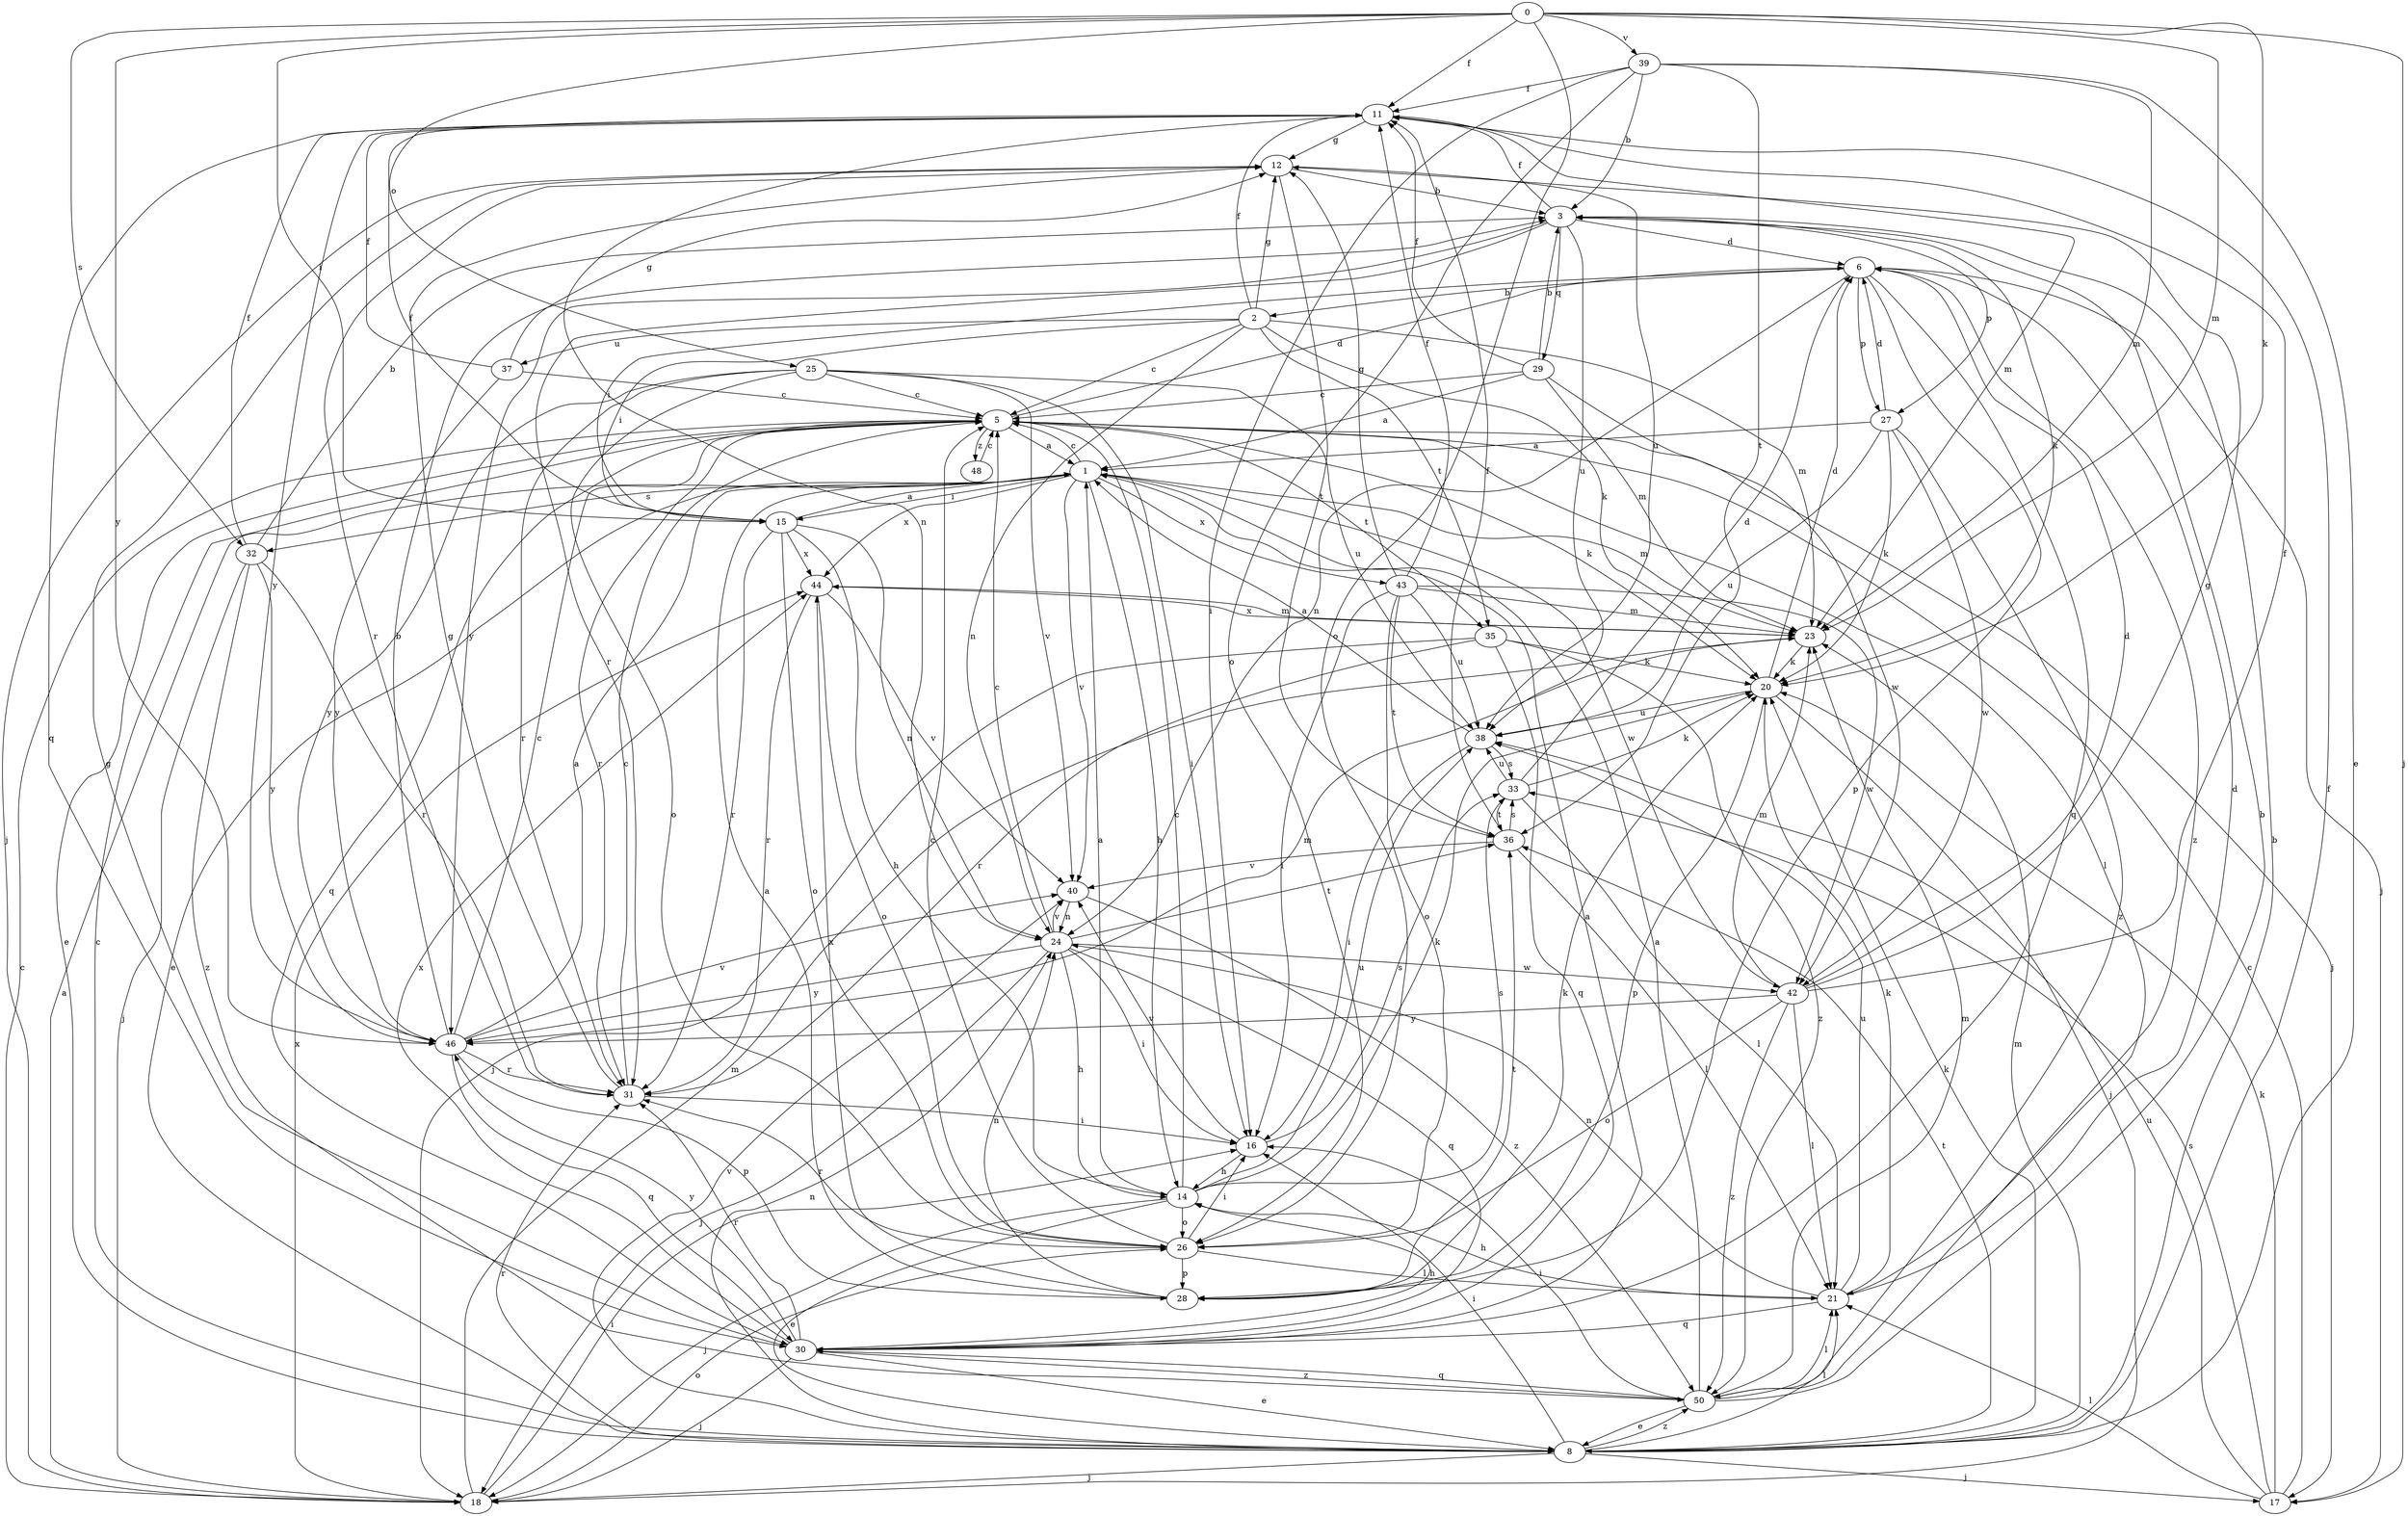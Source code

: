 strict digraph  {
0;
1;
2;
3;
5;
6;
8;
11;
12;
14;
15;
16;
17;
18;
20;
21;
23;
24;
25;
26;
27;
28;
29;
30;
31;
32;
33;
35;
36;
37;
38;
39;
40;
42;
43;
44;
46;
48;
50;
0 -> 11  [label=f];
0 -> 15  [label=i];
0 -> 17  [label=j];
0 -> 20  [label=k];
0 -> 23  [label=m];
0 -> 25  [label=o];
0 -> 26  [label=o];
0 -> 32  [label=s];
0 -> 39  [label=v];
0 -> 46  [label=y];
1 -> 5  [label=c];
1 -> 8  [label=e];
1 -> 14  [label=h];
1 -> 15  [label=i];
1 -> 23  [label=m];
1 -> 32  [label=s];
1 -> 40  [label=v];
1 -> 42  [label=w];
1 -> 43  [label=x];
1 -> 44  [label=x];
2 -> 5  [label=c];
2 -> 11  [label=f];
2 -> 12  [label=g];
2 -> 15  [label=i];
2 -> 20  [label=k];
2 -> 23  [label=m];
2 -> 24  [label=n];
2 -> 35  [label=t];
2 -> 37  [label=u];
3 -> 6  [label=d];
3 -> 11  [label=f];
3 -> 20  [label=k];
3 -> 27  [label=p];
3 -> 29  [label=q];
3 -> 31  [label=r];
3 -> 38  [label=u];
3 -> 46  [label=y];
5 -> 1  [label=a];
5 -> 6  [label=d];
5 -> 8  [label=e];
5 -> 17  [label=j];
5 -> 20  [label=k];
5 -> 21  [label=l];
5 -> 30  [label=q];
5 -> 31  [label=r];
5 -> 35  [label=t];
5 -> 48  [label=z];
6 -> 2  [label=b];
6 -> 15  [label=i];
6 -> 17  [label=j];
6 -> 24  [label=n];
6 -> 27  [label=p];
6 -> 28  [label=p];
6 -> 30  [label=q];
6 -> 50  [label=z];
8 -> 3  [label=b];
8 -> 5  [label=c];
8 -> 11  [label=f];
8 -> 16  [label=i];
8 -> 17  [label=j];
8 -> 18  [label=j];
8 -> 20  [label=k];
8 -> 21  [label=l];
8 -> 23  [label=m];
8 -> 24  [label=n];
8 -> 31  [label=r];
8 -> 36  [label=t];
8 -> 40  [label=v];
8 -> 50  [label=z];
11 -> 12  [label=g];
11 -> 23  [label=m];
11 -> 24  [label=n];
11 -> 30  [label=q];
11 -> 46  [label=y];
12 -> 3  [label=b];
12 -> 18  [label=j];
12 -> 31  [label=r];
12 -> 36  [label=t];
12 -> 38  [label=u];
14 -> 1  [label=a];
14 -> 5  [label=c];
14 -> 8  [label=e];
14 -> 18  [label=j];
14 -> 20  [label=k];
14 -> 26  [label=o];
14 -> 33  [label=s];
14 -> 38  [label=u];
15 -> 1  [label=a];
15 -> 11  [label=f];
15 -> 14  [label=h];
15 -> 24  [label=n];
15 -> 26  [label=o];
15 -> 31  [label=r];
15 -> 44  [label=x];
16 -> 14  [label=h];
16 -> 33  [label=s];
16 -> 40  [label=v];
17 -> 5  [label=c];
17 -> 20  [label=k];
17 -> 21  [label=l];
17 -> 33  [label=s];
17 -> 38  [label=u];
18 -> 1  [label=a];
18 -> 5  [label=c];
18 -> 16  [label=i];
18 -> 23  [label=m];
18 -> 26  [label=o];
18 -> 44  [label=x];
20 -> 6  [label=d];
20 -> 18  [label=j];
20 -> 28  [label=p];
20 -> 38  [label=u];
21 -> 6  [label=d];
21 -> 14  [label=h];
21 -> 20  [label=k];
21 -> 24  [label=n];
21 -> 30  [label=q];
21 -> 38  [label=u];
23 -> 20  [label=k];
23 -> 44  [label=x];
24 -> 5  [label=c];
24 -> 14  [label=h];
24 -> 16  [label=i];
24 -> 18  [label=j];
24 -> 30  [label=q];
24 -> 36  [label=t];
24 -> 40  [label=v];
24 -> 42  [label=w];
24 -> 46  [label=y];
25 -> 5  [label=c];
25 -> 16  [label=i];
25 -> 26  [label=o];
25 -> 31  [label=r];
25 -> 38  [label=u];
25 -> 40  [label=v];
25 -> 46  [label=y];
26 -> 5  [label=c];
26 -> 16  [label=i];
26 -> 21  [label=l];
26 -> 28  [label=p];
26 -> 31  [label=r];
27 -> 1  [label=a];
27 -> 6  [label=d];
27 -> 20  [label=k];
27 -> 38  [label=u];
27 -> 42  [label=w];
27 -> 50  [label=z];
28 -> 1  [label=a];
28 -> 20  [label=k];
28 -> 24  [label=n];
28 -> 36  [label=t];
28 -> 44  [label=x];
29 -> 1  [label=a];
29 -> 3  [label=b];
29 -> 5  [label=c];
29 -> 11  [label=f];
29 -> 23  [label=m];
29 -> 42  [label=w];
30 -> 1  [label=a];
30 -> 8  [label=e];
30 -> 12  [label=g];
30 -> 14  [label=h];
30 -> 18  [label=j];
30 -> 31  [label=r];
30 -> 44  [label=x];
30 -> 46  [label=y];
30 -> 50  [label=z];
31 -> 5  [label=c];
31 -> 12  [label=g];
31 -> 16  [label=i];
32 -> 3  [label=b];
32 -> 11  [label=f];
32 -> 18  [label=j];
32 -> 31  [label=r];
32 -> 46  [label=y];
32 -> 50  [label=z];
33 -> 6  [label=d];
33 -> 20  [label=k];
33 -> 21  [label=l];
33 -> 36  [label=t];
33 -> 38  [label=u];
35 -> 18  [label=j];
35 -> 20  [label=k];
35 -> 30  [label=q];
35 -> 31  [label=r];
35 -> 50  [label=z];
36 -> 11  [label=f];
36 -> 21  [label=l];
36 -> 33  [label=s];
36 -> 40  [label=v];
37 -> 5  [label=c];
37 -> 11  [label=f];
37 -> 12  [label=g];
37 -> 46  [label=y];
38 -> 1  [label=a];
38 -> 16  [label=i];
38 -> 33  [label=s];
39 -> 3  [label=b];
39 -> 8  [label=e];
39 -> 11  [label=f];
39 -> 16  [label=i];
39 -> 23  [label=m];
39 -> 26  [label=o];
39 -> 36  [label=t];
40 -> 24  [label=n];
40 -> 50  [label=z];
42 -> 6  [label=d];
42 -> 11  [label=f];
42 -> 12  [label=g];
42 -> 21  [label=l];
42 -> 23  [label=m];
42 -> 26  [label=o];
42 -> 46  [label=y];
42 -> 50  [label=z];
43 -> 11  [label=f];
43 -> 12  [label=g];
43 -> 16  [label=i];
43 -> 23  [label=m];
43 -> 26  [label=o];
43 -> 36  [label=t];
43 -> 38  [label=u];
43 -> 42  [label=w];
44 -> 23  [label=m];
44 -> 26  [label=o];
44 -> 31  [label=r];
44 -> 40  [label=v];
46 -> 1  [label=a];
46 -> 3  [label=b];
46 -> 5  [label=c];
46 -> 23  [label=m];
46 -> 28  [label=p];
46 -> 30  [label=q];
46 -> 31  [label=r];
46 -> 40  [label=v];
48 -> 5  [label=c];
50 -> 1  [label=a];
50 -> 3  [label=b];
50 -> 8  [label=e];
50 -> 16  [label=i];
50 -> 21  [label=l];
50 -> 23  [label=m];
50 -> 30  [label=q];
}
